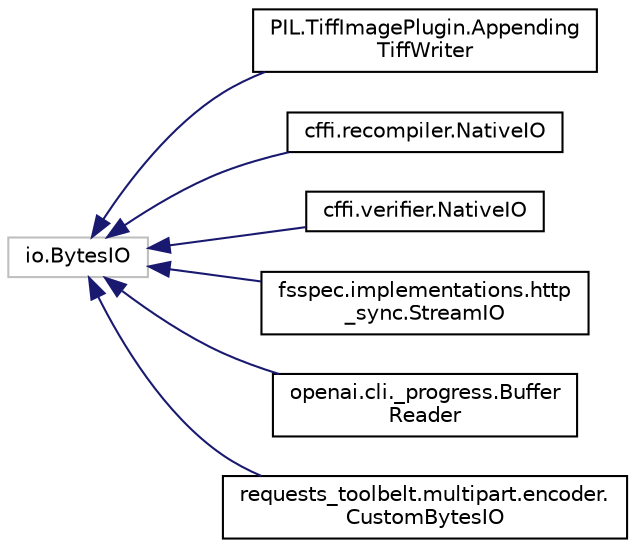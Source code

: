 digraph "Graphical Class Hierarchy"
{
 // LATEX_PDF_SIZE
  edge [fontname="Helvetica",fontsize="10",labelfontname="Helvetica",labelfontsize="10"];
  node [fontname="Helvetica",fontsize="10",shape=record];
  rankdir="LR";
  Node2511 [label="io.BytesIO",height=0.2,width=0.4,color="grey75", fillcolor="white", style="filled",tooltip=" "];
  Node2511 -> Node0 [dir="back",color="midnightblue",fontsize="10",style="solid",fontname="Helvetica"];
  Node0 [label="PIL.TiffImagePlugin.Appending\lTiffWriter",height=0.2,width=0.4,color="black", fillcolor="white", style="filled",URL="$classPIL_1_1TiffImagePlugin_1_1AppendingTiffWriter.html",tooltip=" "];
  Node2511 -> Node2513 [dir="back",color="midnightblue",fontsize="10",style="solid",fontname="Helvetica"];
  Node2513 [label="cffi.recompiler.NativeIO",height=0.2,width=0.4,color="black", fillcolor="white", style="filled",URL="$classcffi_1_1recompiler_1_1NativeIO.html",tooltip=" "];
  Node2511 -> Node2514 [dir="back",color="midnightblue",fontsize="10",style="solid",fontname="Helvetica"];
  Node2514 [label="cffi.verifier.NativeIO",height=0.2,width=0.4,color="black", fillcolor="white", style="filled",URL="$classcffi_1_1verifier_1_1NativeIO.html",tooltip=" "];
  Node2511 -> Node2515 [dir="back",color="midnightblue",fontsize="10",style="solid",fontname="Helvetica"];
  Node2515 [label="fsspec.implementations.http\l_sync.StreamIO",height=0.2,width=0.4,color="black", fillcolor="white", style="filled",URL="$classfsspec_1_1implementations_1_1http__sync_1_1StreamIO.html",tooltip=" "];
  Node2511 -> Node2516 [dir="back",color="midnightblue",fontsize="10",style="solid",fontname="Helvetica"];
  Node2516 [label="openai.cli._progress.Buffer\lReader",height=0.2,width=0.4,color="black", fillcolor="white", style="filled",URL="$classopenai_1_1cli_1_1__progress_1_1BufferReader.html",tooltip=" "];
  Node2511 -> Node2517 [dir="back",color="midnightblue",fontsize="10",style="solid",fontname="Helvetica"];
  Node2517 [label="requests_toolbelt.multipart.encoder.\lCustomBytesIO",height=0.2,width=0.4,color="black", fillcolor="white", style="filled",URL="$classrequests__toolbelt_1_1multipart_1_1encoder_1_1CustomBytesIO.html",tooltip=" "];
}
